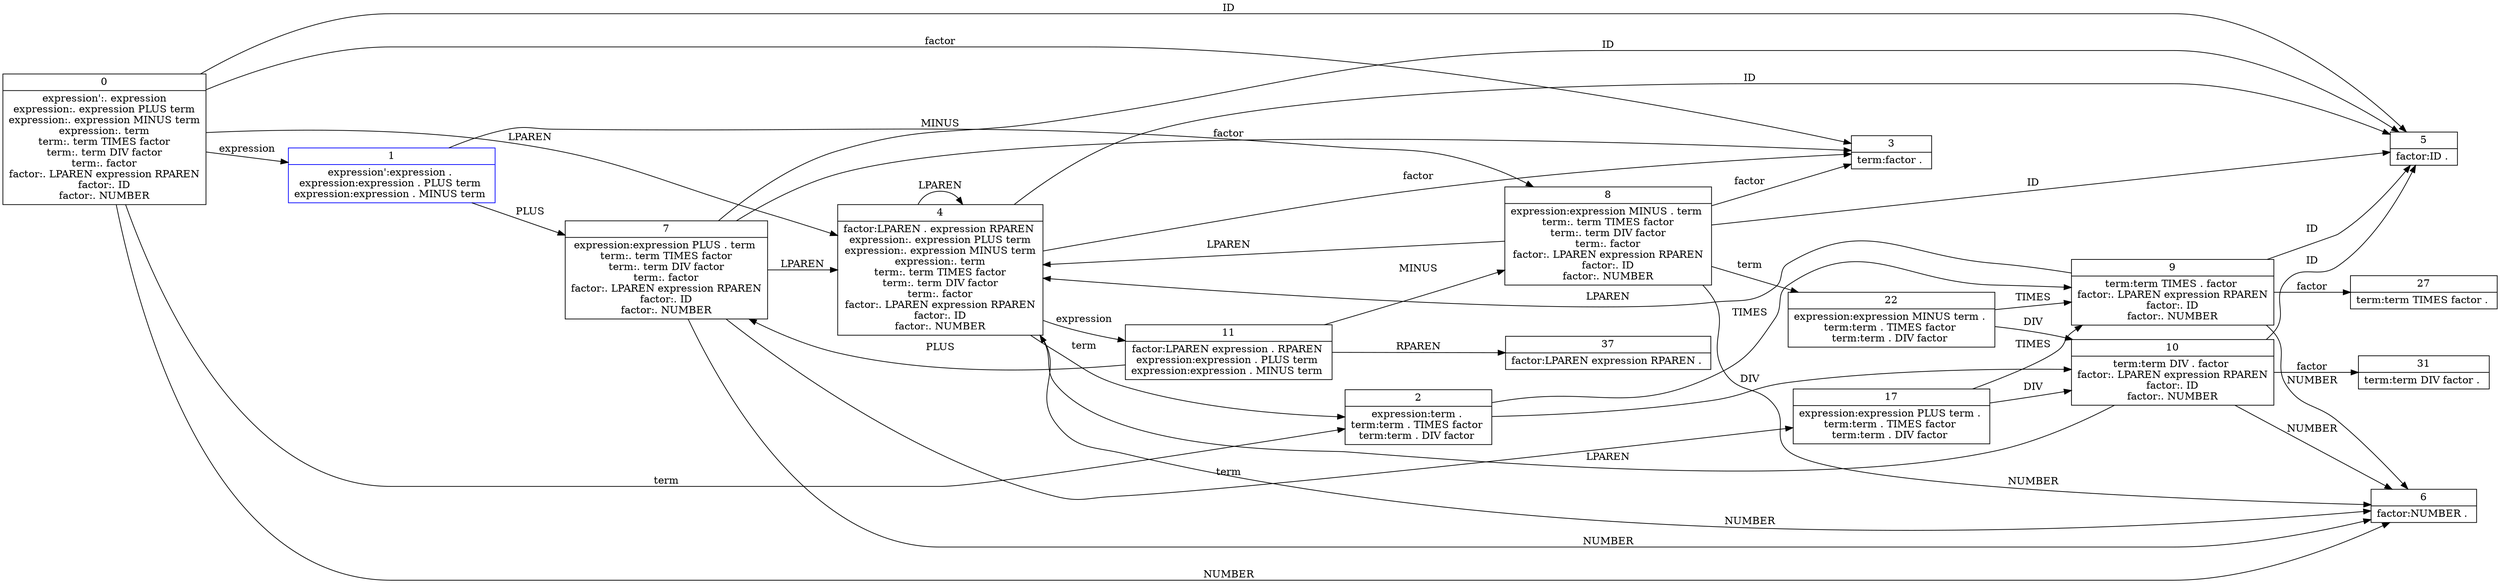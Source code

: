 digraph automata1 {
	node [shape=record]
	rankdir=LR
	0 [label="0 | expression':. expression\nexpression:. expression PLUS term\nexpression:. expression MINUS term\nexpression:. term\nterm:. term TIMES factor\nterm:. term DIV factor\nterm:. factor\nfactor:. LPAREN expression RPAREN\nfactor:. ID\nfactor:. NUMBER\n"]
	1 [label="1 | expression':expression . \nexpression:expression . PLUS term \nexpression:expression . MINUS term \n" color=blue]
	2 [label="2 | expression:term . \nterm:term . TIMES factor \nterm:term . DIV factor \n"]
	3 [label="3 | term:factor . \n"]
	4 [label="4 | factor:LPAREN . expression RPAREN \nexpression:. expression PLUS term\nexpression:. expression MINUS term\nexpression:. term\nterm:. term TIMES factor\nterm:. term DIV factor\nterm:. factor\nfactor:. LPAREN expression RPAREN\nfactor:. ID\nfactor:. NUMBER\n"]
	5 [label="5 | factor:ID . \n"]
	6 [label="6 | factor:NUMBER . \n"]
	7 [label="7 | expression:expression PLUS . term \nterm:. term TIMES factor\nterm:. term DIV factor\nterm:. factor\nfactor:. LPAREN expression RPAREN\nfactor:. ID\nfactor:. NUMBER\n"]
	8 [label="8 | expression:expression MINUS . term \nterm:. term TIMES factor\nterm:. term DIV factor\nterm:. factor\nfactor:. LPAREN expression RPAREN\nfactor:. ID\nfactor:. NUMBER\n"]
	9 [label="9 | term:term TIMES . factor \nfactor:. LPAREN expression RPAREN\nfactor:. ID\nfactor:. NUMBER\n"]
	10 [label="10 | term:term DIV . factor \nfactor:. LPAREN expression RPAREN\nfactor:. ID\nfactor:. NUMBER\n"]
	11 [label="11 | factor:LPAREN expression . RPAREN \nexpression:expression . PLUS term \nexpression:expression . MINUS term \n"]
	17 [label="17 | expression:expression PLUS term . \nterm:term . TIMES factor \nterm:term . DIV factor \n"]
	22 [label="22 | expression:expression MINUS term . \nterm:term . TIMES factor \nterm:term . DIV factor \n"]
	27 [label="27 | term:term TIMES factor . \n"]
	31 [label="31 | term:term DIV factor . \n"]
	37 [label="37 | factor:LPAREN expression RPAREN . \n"]
	0 -> 1 [label=expression]
	0 -> 2 [label=term]
	0 -> 3 [label=factor]
	0 -> 4 [label=LPAREN]
	0 -> 5 [label=ID]
	0 -> 6 [label=NUMBER]
	1 -> 7 [label=PLUS]
	1 -> 8 [label=MINUS]
	2 -> 9 [label=TIMES]
	2 -> 10 [label=DIV]
	4 -> 11 [label=expression]
	4 -> 2 [label=term]
	4 -> 3 [label=factor]
	4 -> 4 [label=LPAREN]
	4 -> 5 [label=ID]
	4 -> 6 [label=NUMBER]
	7 -> 17 [label=term]
	7 -> 3 [label=factor]
	7 -> 4 [label=LPAREN]
	7 -> 5 [label=ID]
	7 -> 6 [label=NUMBER]
	8 -> 22 [label=term]
	8 -> 3 [label=factor]
	8 -> 4 [label=LPAREN]
	8 -> 5 [label=ID]
	8 -> 6 [label=NUMBER]
	9 -> 27 [label=factor]
	9 -> 4 [label=LPAREN]
	9 -> 5 [label=ID]
	9 -> 6 [label=NUMBER]
	10 -> 31 [label=factor]
	10 -> 4 [label=LPAREN]
	10 -> 5 [label=ID]
	10 -> 6 [label=NUMBER]
	11 -> 7 [label=PLUS]
	11 -> 8 [label=MINUS]
	11 -> 37 [label=RPAREN]
	17 -> 9 [label=TIMES]
	17 -> 10 [label=DIV]
	22 -> 9 [label=TIMES]
	22 -> 10 [label=DIV]
}
